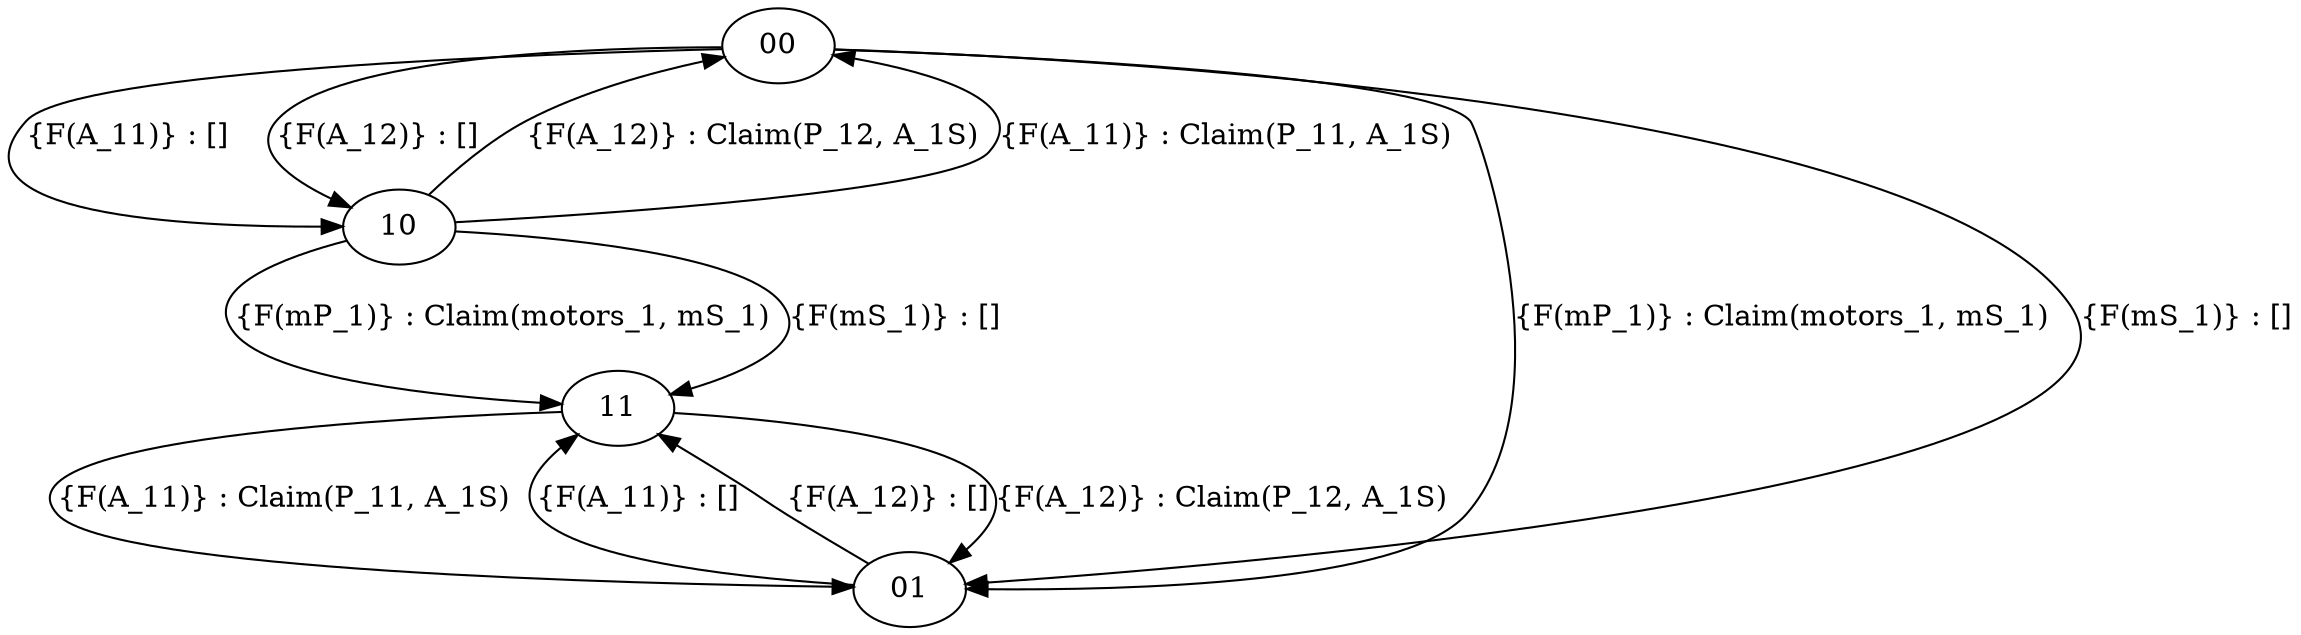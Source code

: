digraph ra {
00 [label=00]
10 [label=10]
01 [label=01]
11 [label=11]
00 -> 10 [label="{F(A_11)} : []"]
00 -> 10 [label="{F(A_12)} : []"]
00 -> 01 [label="{F(mP_1)} : Claim(motors_1, mS_1) "]
00 -> 01 [label="{F(mS_1)} : []"]
01 -> 11 [label="{F(A_11)} : []"]
01 -> 11 [label="{F(A_12)} : []"]
11 -> 01 [label="{F(A_12)} : Claim(P_12, A_1S) "]
11 -> 01 [label="{F(A_11)} : Claim(P_11, A_1S) "]
10 -> 00 [label="{F(A_12)} : Claim(P_12, A_1S) "]
10 -> 00 [label="{F(A_11)} : Claim(P_11, A_1S) "]
10 -> 11 [label="{F(mP_1)} : Claim(motors_1, mS_1) "]
10 -> 11 [label="{F(mS_1)} : []"]
}
